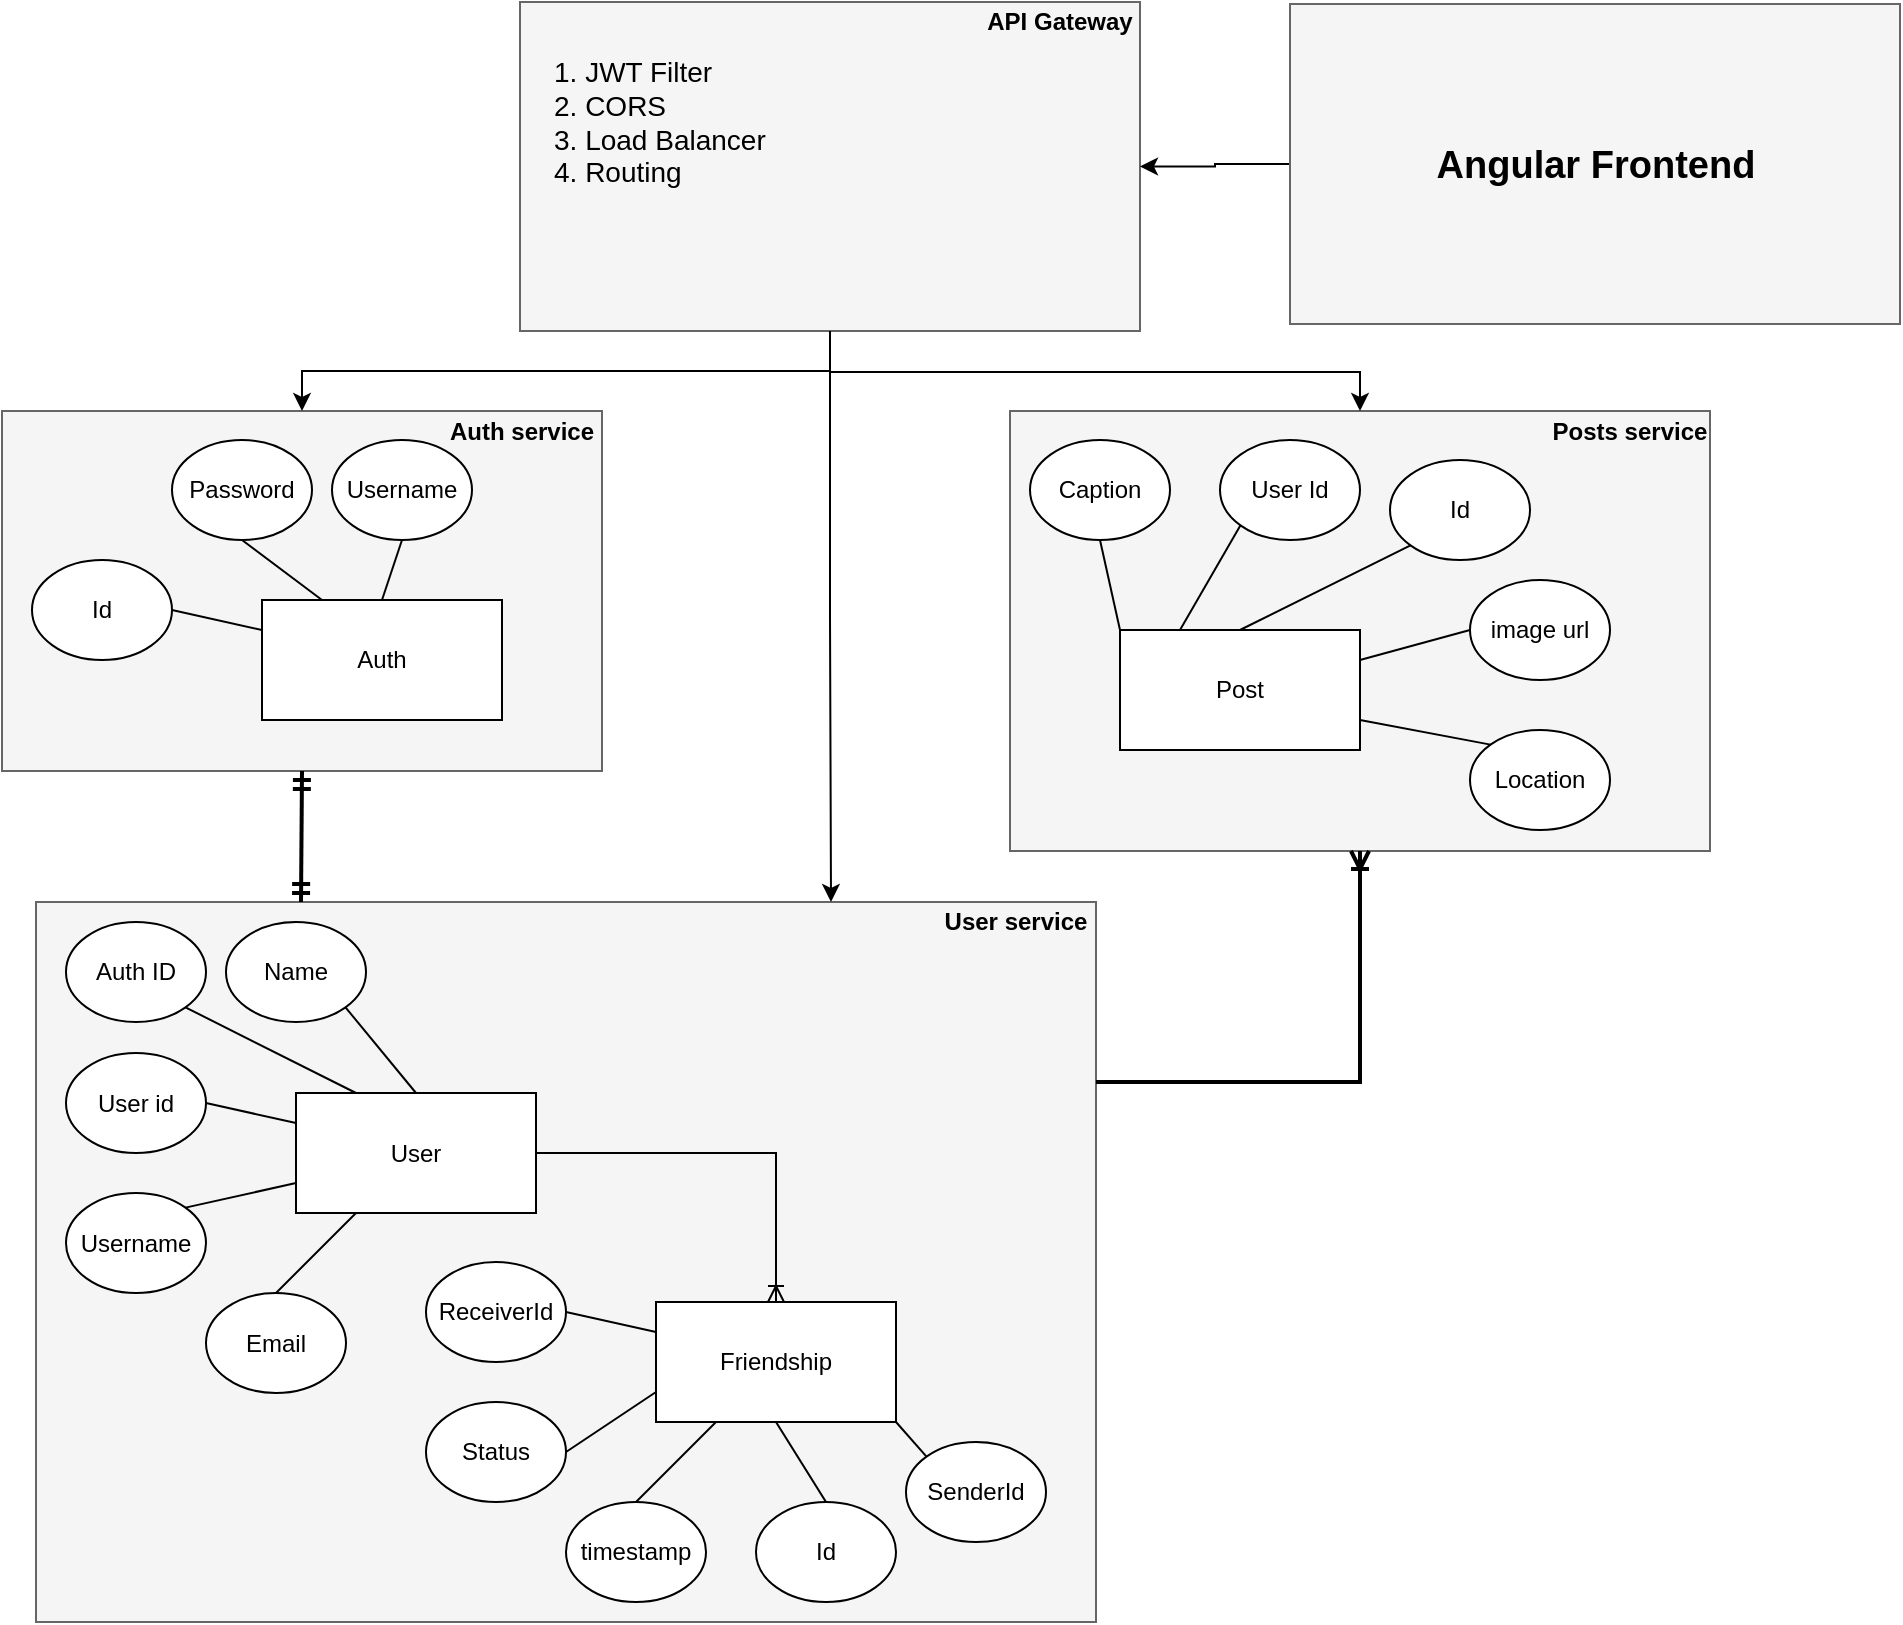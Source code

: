 <mxfile version="26.1.0">
  <diagram id="eoWRdUcyCv5kpP34zjwt" name="Socio">
    <mxGraphModel dx="1909" dy="949" grid="1" gridSize="10" guides="1" tooltips="1" connect="1" arrows="1" fold="1" page="1" pageScale="1" pageWidth="1100" pageHeight="850" math="0" shadow="0">
      <root>
        <mxCell id="0" />
        <mxCell id="1" parent="0" />
        <mxCell id="TAMdD1Hj3wDVjVq1GOnq-4" value="" style="rounded=0;whiteSpace=wrap;html=1;fillColor=#f5f5f5;fontColor=#333333;strokeColor=#666666;" parent="1" vertex="1">
          <mxGeometry x="568" y="224.5" width="350" height="220" as="geometry" />
        </mxCell>
        <mxCell id="TAMdD1Hj3wDVjVq1GOnq-3" value="" style="rounded=0;whiteSpace=wrap;html=1;fillColor=#f5f5f5;fontColor=#333333;strokeColor=#666666;" parent="1" vertex="1">
          <mxGeometry x="64" y="224.5" width="300" height="180" as="geometry" />
        </mxCell>
        <mxCell id="TAMdD1Hj3wDVjVq1GOnq-1" value="" style="rounded=0;whiteSpace=wrap;html=1;fillColor=#f5f5f5;strokeColor=#666666;fontColor=#333333;" parent="1" vertex="1">
          <mxGeometry x="81" y="470" width="530" height="360" as="geometry" />
        </mxCell>
        <mxCell id="1Ljjv2LiJs6uiaU3sj18-1" value="User" style="rounded=0;whiteSpace=wrap;html=1;" parent="1" vertex="1">
          <mxGeometry x="211" y="565.5" width="120" height="60" as="geometry" />
        </mxCell>
        <mxCell id="1Ljjv2LiJs6uiaU3sj18-3" value="User id" style="ellipse;whiteSpace=wrap;html=1;" parent="1" vertex="1">
          <mxGeometry x="96" y="545.5" width="70" height="50" as="geometry" />
        </mxCell>
        <mxCell id="1Ljjv2LiJs6uiaU3sj18-4" value="Username" style="ellipse;whiteSpace=wrap;html=1;" parent="1" vertex="1">
          <mxGeometry x="96" y="615.5" width="70" height="50" as="geometry" />
        </mxCell>
        <mxCell id="1Ljjv2LiJs6uiaU3sj18-5" value="Email" style="ellipse;whiteSpace=wrap;html=1;" parent="1" vertex="1">
          <mxGeometry x="166" y="665.5" width="70" height="50" as="geometry" />
        </mxCell>
        <mxCell id="1Ljjv2LiJs6uiaU3sj18-6" value="Auth ID" style="ellipse;whiteSpace=wrap;html=1;" parent="1" vertex="1">
          <mxGeometry x="96" y="480" width="70" height="50" as="geometry" />
        </mxCell>
        <mxCell id="1Ljjv2LiJs6uiaU3sj18-7" value="Name" style="ellipse;whiteSpace=wrap;html=1;" parent="1" vertex="1">
          <mxGeometry x="176" y="480" width="70" height="50" as="geometry" />
        </mxCell>
        <mxCell id="1Ljjv2LiJs6uiaU3sj18-9" value="" style="endArrow=none;html=1;rounded=0;entryX=1;entryY=1;entryDx=0;entryDy=0;exitX=0.25;exitY=0;exitDx=0;exitDy=0;" parent="1" source="1Ljjv2LiJs6uiaU3sj18-1" target="1Ljjv2LiJs6uiaU3sj18-6" edge="1">
          <mxGeometry width="50" height="50" relative="1" as="geometry">
            <mxPoint x="196" y="605.5" as="sourcePoint" />
            <mxPoint x="246" y="555.5" as="targetPoint" />
          </mxGeometry>
        </mxCell>
        <mxCell id="1Ljjv2LiJs6uiaU3sj18-10" value="" style="endArrow=none;html=1;rounded=0;entryX=1;entryY=1;entryDx=0;entryDy=0;exitX=0.5;exitY=0;exitDx=0;exitDy=0;" parent="1" source="1Ljjv2LiJs6uiaU3sj18-1" target="1Ljjv2LiJs6uiaU3sj18-7" edge="1">
          <mxGeometry width="50" height="50" relative="1" as="geometry">
            <mxPoint x="251" y="575.5" as="sourcePoint" />
            <mxPoint x="211" y="545.5" as="targetPoint" />
          </mxGeometry>
        </mxCell>
        <mxCell id="1Ljjv2LiJs6uiaU3sj18-11" value="" style="endArrow=none;html=1;rounded=0;entryX=1;entryY=0.5;entryDx=0;entryDy=0;exitX=0;exitY=0.25;exitDx=0;exitDy=0;" parent="1" source="1Ljjv2LiJs6uiaU3sj18-1" target="1Ljjv2LiJs6uiaU3sj18-3" edge="1">
          <mxGeometry width="50" height="50" relative="1" as="geometry">
            <mxPoint x="281" y="575.5" as="sourcePoint" />
            <mxPoint x="291" y="545.5" as="targetPoint" />
          </mxGeometry>
        </mxCell>
        <mxCell id="1Ljjv2LiJs6uiaU3sj18-12" value="" style="endArrow=none;html=1;rounded=0;entryX=1;entryY=0;entryDx=0;entryDy=0;exitX=0;exitY=0.75;exitDx=0;exitDy=0;" parent="1" source="1Ljjv2LiJs6uiaU3sj18-1" target="1Ljjv2LiJs6uiaU3sj18-4" edge="1">
          <mxGeometry width="50" height="50" relative="1" as="geometry">
            <mxPoint x="221" y="590.5" as="sourcePoint" />
            <mxPoint x="176" y="580.5" as="targetPoint" />
          </mxGeometry>
        </mxCell>
        <mxCell id="1Ljjv2LiJs6uiaU3sj18-13" value="" style="endArrow=none;html=1;rounded=0;entryX=0.5;entryY=0;entryDx=0;entryDy=0;exitX=0.25;exitY=1;exitDx=0;exitDy=0;" parent="1" source="1Ljjv2LiJs6uiaU3sj18-1" target="1Ljjv2LiJs6uiaU3sj18-5" edge="1">
          <mxGeometry width="50" height="50" relative="1" as="geometry">
            <mxPoint x="221" y="620.5" as="sourcePoint" />
            <mxPoint x="176" y="650.5" as="targetPoint" />
          </mxGeometry>
        </mxCell>
        <mxCell id="Wl9BeldI0FbzbpQcbplW-1" value="Post" style="rounded=0;whiteSpace=wrap;html=1;" parent="1" vertex="1">
          <mxGeometry x="623" y="334" width="120" height="60" as="geometry" />
        </mxCell>
        <mxCell id="Wl9BeldI0FbzbpQcbplW-2" value="Caption" style="ellipse;whiteSpace=wrap;html=1;" parent="1" vertex="1">
          <mxGeometry x="578" y="239" width="70" height="50" as="geometry" />
        </mxCell>
        <mxCell id="Wl9BeldI0FbzbpQcbplW-3" value="Location" style="ellipse;whiteSpace=wrap;html=1;" parent="1" vertex="1">
          <mxGeometry x="798" y="384" width="70" height="50" as="geometry" />
        </mxCell>
        <mxCell id="Wl9BeldI0FbzbpQcbplW-4" value="image url" style="ellipse;whiteSpace=wrap;html=1;" parent="1" vertex="1">
          <mxGeometry x="798" y="309" width="70" height="50" as="geometry" />
        </mxCell>
        <mxCell id="Wl9BeldI0FbzbpQcbplW-5" value="User Id" style="ellipse;whiteSpace=wrap;html=1;" parent="1" vertex="1">
          <mxGeometry x="673" y="239" width="70" height="50" as="geometry" />
        </mxCell>
        <mxCell id="Wl9BeldI0FbzbpQcbplW-6" value="Id" style="ellipse;whiteSpace=wrap;html=1;" parent="1" vertex="1">
          <mxGeometry x="758" y="249" width="70" height="50" as="geometry" />
        </mxCell>
        <mxCell id="Wl9BeldI0FbzbpQcbplW-7" value="" style="endArrow=none;html=1;rounded=0;entryX=0;entryY=1;entryDx=0;entryDy=0;exitX=0.25;exitY=0;exitDx=0;exitDy=0;" parent="1" source="Wl9BeldI0FbzbpQcbplW-1" target="Wl9BeldI0FbzbpQcbplW-5" edge="1">
          <mxGeometry width="50" height="50" relative="1" as="geometry">
            <mxPoint x="608" y="374" as="sourcePoint" />
            <mxPoint x="658" y="324" as="targetPoint" />
          </mxGeometry>
        </mxCell>
        <mxCell id="Wl9BeldI0FbzbpQcbplW-8" value="" style="endArrow=none;html=1;rounded=0;entryX=0;entryY=1;entryDx=0;entryDy=0;exitX=0.5;exitY=0;exitDx=0;exitDy=0;" parent="1" source="Wl9BeldI0FbzbpQcbplW-1" target="Wl9BeldI0FbzbpQcbplW-6" edge="1">
          <mxGeometry width="50" height="50" relative="1" as="geometry">
            <mxPoint x="663" y="344" as="sourcePoint" />
            <mxPoint x="623" y="314" as="targetPoint" />
          </mxGeometry>
        </mxCell>
        <mxCell id="Wl9BeldI0FbzbpQcbplW-9" value="" style="endArrow=none;html=1;rounded=0;entryX=0.5;entryY=1;entryDx=0;entryDy=0;exitX=0;exitY=0;exitDx=0;exitDy=0;" parent="1" source="Wl9BeldI0FbzbpQcbplW-1" target="Wl9BeldI0FbzbpQcbplW-2" edge="1">
          <mxGeometry width="50" height="50" relative="1" as="geometry">
            <mxPoint x="693" y="344" as="sourcePoint" />
            <mxPoint x="703" y="314" as="targetPoint" />
          </mxGeometry>
        </mxCell>
        <mxCell id="Wl9BeldI0FbzbpQcbplW-10" value="" style="endArrow=none;html=1;rounded=0;entryX=0;entryY=0;entryDx=0;entryDy=0;exitX=1;exitY=0.75;exitDx=0;exitDy=0;" parent="1" source="Wl9BeldI0FbzbpQcbplW-1" target="Wl9BeldI0FbzbpQcbplW-3" edge="1">
          <mxGeometry width="50" height="50" relative="1" as="geometry">
            <mxPoint x="633" y="359" as="sourcePoint" />
            <mxPoint x="588" y="349" as="targetPoint" />
          </mxGeometry>
        </mxCell>
        <mxCell id="Wl9BeldI0FbzbpQcbplW-11" value="" style="endArrow=none;html=1;rounded=0;entryX=0;entryY=0.5;entryDx=0;entryDy=0;exitX=1;exitY=0.25;exitDx=0;exitDy=0;" parent="1" source="Wl9BeldI0FbzbpQcbplW-1" target="Wl9BeldI0FbzbpQcbplW-4" edge="1">
          <mxGeometry width="50" height="50" relative="1" as="geometry">
            <mxPoint x="633" y="389" as="sourcePoint" />
            <mxPoint x="588" y="419" as="targetPoint" />
          </mxGeometry>
        </mxCell>
        <mxCell id="Wl9BeldI0FbzbpQcbplW-12" value="" style="fontSize=12;html=1;endArrow=ERoneToMany;rounded=0;exitX=1;exitY=0.25;exitDx=0;exitDy=0;entryX=0.5;entryY=1;entryDx=0;entryDy=0;edgeStyle=orthogonalEdgeStyle;strokeWidth=2;" parent="1" source="TAMdD1Hj3wDVjVq1GOnq-1" target="TAMdD1Hj3wDVjVq1GOnq-4" edge="1">
          <mxGeometry width="100" height="100" relative="1" as="geometry">
            <mxPoint x="438" y="360" as="sourcePoint" />
            <mxPoint x="538" y="260" as="targetPoint" />
          </mxGeometry>
        </mxCell>
        <mxCell id="bMkOzWj03NQQxxI9vQ9o-1" value="Auth" style="rounded=0;whiteSpace=wrap;html=1;" parent="1" vertex="1">
          <mxGeometry x="194" y="319" width="120" height="60" as="geometry" />
        </mxCell>
        <mxCell id="bMkOzWj03NQQxxI9vQ9o-2" value="Id" style="ellipse;whiteSpace=wrap;html=1;" parent="1" vertex="1">
          <mxGeometry x="79" y="299" width="70" height="50" as="geometry" />
        </mxCell>
        <mxCell id="bMkOzWj03NQQxxI9vQ9o-3" value="Password" style="ellipse;whiteSpace=wrap;html=1;" parent="1" vertex="1">
          <mxGeometry x="149" y="239" width="70" height="50" as="geometry" />
        </mxCell>
        <mxCell id="bMkOzWj03NQQxxI9vQ9o-4" value="Username" style="ellipse;whiteSpace=wrap;html=1;" parent="1" vertex="1">
          <mxGeometry x="229" y="239" width="70" height="50" as="geometry" />
        </mxCell>
        <mxCell id="bMkOzWj03NQQxxI9vQ9o-5" value="" style="endArrow=none;html=1;rounded=0;entryX=0.5;entryY=1;entryDx=0;entryDy=0;exitX=0.25;exitY=0;exitDx=0;exitDy=0;" parent="1" source="bMkOzWj03NQQxxI9vQ9o-1" target="bMkOzWj03NQQxxI9vQ9o-3" edge="1">
          <mxGeometry width="50" height="50" relative="1" as="geometry">
            <mxPoint x="179" y="359" as="sourcePoint" />
            <mxPoint x="229" y="309" as="targetPoint" />
          </mxGeometry>
        </mxCell>
        <mxCell id="bMkOzWj03NQQxxI9vQ9o-6" value="" style="endArrow=none;html=1;rounded=0;entryX=0.5;entryY=1;entryDx=0;entryDy=0;exitX=0.5;exitY=0;exitDx=0;exitDy=0;" parent="1" source="bMkOzWj03NQQxxI9vQ9o-1" target="bMkOzWj03NQQxxI9vQ9o-4" edge="1">
          <mxGeometry width="50" height="50" relative="1" as="geometry">
            <mxPoint x="234" y="329" as="sourcePoint" />
            <mxPoint x="194" y="299" as="targetPoint" />
          </mxGeometry>
        </mxCell>
        <mxCell id="bMkOzWj03NQQxxI9vQ9o-7" value="" style="endArrow=none;html=1;rounded=0;entryX=1;entryY=0.5;entryDx=0;entryDy=0;exitX=0;exitY=0.25;exitDx=0;exitDy=0;" parent="1" source="bMkOzWj03NQQxxI9vQ9o-1" target="bMkOzWj03NQQxxI9vQ9o-2" edge="1">
          <mxGeometry width="50" height="50" relative="1" as="geometry">
            <mxPoint x="264" y="329" as="sourcePoint" />
            <mxPoint x="274" y="299" as="targetPoint" />
          </mxGeometry>
        </mxCell>
        <mxCell id="bMkOzWj03NQQxxI9vQ9o-12" value="" style="fontSize=12;html=1;endArrow=ERmandOne;startArrow=ERmandOne;rounded=0;exitX=0.25;exitY=0;exitDx=0;exitDy=0;entryX=0.5;entryY=1;entryDx=0;entryDy=0;strokeWidth=2;" parent="1" source="TAMdD1Hj3wDVjVq1GOnq-1" target="TAMdD1Hj3wDVjVq1GOnq-3" edge="1">
          <mxGeometry width="100" height="100" relative="1" as="geometry">
            <mxPoint x="398" y="655.5" as="sourcePoint" />
            <mxPoint x="353" y="580" as="targetPoint" />
          </mxGeometry>
        </mxCell>
        <mxCell id="4no0yn3BqF-5TfTjzVqB-2" value="Friendship" style="rounded=0;whiteSpace=wrap;html=1;" parent="1" vertex="1">
          <mxGeometry x="391" y="670" width="120" height="60" as="geometry" />
        </mxCell>
        <mxCell id="4no0yn3BqF-5TfTjzVqB-3" value="ReceiverId" style="ellipse;whiteSpace=wrap;html=1;" parent="1" vertex="1">
          <mxGeometry x="276" y="650" width="70" height="50" as="geometry" />
        </mxCell>
        <mxCell id="4no0yn3BqF-5TfTjzVqB-4" value="Status" style="ellipse;whiteSpace=wrap;html=1;" parent="1" vertex="1">
          <mxGeometry x="276" y="720" width="70" height="50" as="geometry" />
        </mxCell>
        <mxCell id="4no0yn3BqF-5TfTjzVqB-5" value="timestamp" style="ellipse;whiteSpace=wrap;html=1;" parent="1" vertex="1">
          <mxGeometry x="346" y="770" width="70" height="50" as="geometry" />
        </mxCell>
        <mxCell id="4no0yn3BqF-5TfTjzVqB-6" value="SenderId" style="ellipse;whiteSpace=wrap;html=1;" parent="1" vertex="1">
          <mxGeometry x="516" y="740" width="70" height="50" as="geometry" />
        </mxCell>
        <mxCell id="4no0yn3BqF-5TfTjzVqB-7" value="Id" style="ellipse;whiteSpace=wrap;html=1;" parent="1" vertex="1">
          <mxGeometry x="441" y="770" width="70" height="50" as="geometry" />
        </mxCell>
        <mxCell id="4no0yn3BqF-5TfTjzVqB-8" value="" style="endArrow=none;html=1;rounded=0;entryX=0;entryY=0;entryDx=0;entryDy=0;exitX=1;exitY=1;exitDx=0;exitDy=0;" parent="1" source="4no0yn3BqF-5TfTjzVqB-2" target="4no0yn3BqF-5TfTjzVqB-6" edge="1">
          <mxGeometry width="50" height="50" relative="1" as="geometry">
            <mxPoint x="376" y="710" as="sourcePoint" />
            <mxPoint x="426" y="660" as="targetPoint" />
          </mxGeometry>
        </mxCell>
        <mxCell id="4no0yn3BqF-5TfTjzVqB-9" value="" style="endArrow=none;html=1;rounded=0;entryX=0.5;entryY=0;entryDx=0;entryDy=0;exitX=0.5;exitY=1;exitDx=0;exitDy=0;" parent="1" source="4no0yn3BqF-5TfTjzVqB-2" target="4no0yn3BqF-5TfTjzVqB-7" edge="1">
          <mxGeometry width="50" height="50" relative="1" as="geometry">
            <mxPoint x="431" y="680" as="sourcePoint" />
            <mxPoint x="391" y="650" as="targetPoint" />
          </mxGeometry>
        </mxCell>
        <mxCell id="4no0yn3BqF-5TfTjzVqB-10" value="" style="endArrow=none;html=1;rounded=0;entryX=1;entryY=0.5;entryDx=0;entryDy=0;exitX=0;exitY=0.25;exitDx=0;exitDy=0;" parent="1" source="4no0yn3BqF-5TfTjzVqB-2" target="4no0yn3BqF-5TfTjzVqB-3" edge="1">
          <mxGeometry width="50" height="50" relative="1" as="geometry">
            <mxPoint x="461" y="680" as="sourcePoint" />
            <mxPoint x="471" y="650" as="targetPoint" />
          </mxGeometry>
        </mxCell>
        <mxCell id="4no0yn3BqF-5TfTjzVqB-11" value="" style="endArrow=none;html=1;rounded=0;entryX=1;entryY=0.5;entryDx=0;entryDy=0;exitX=0;exitY=0.75;exitDx=0;exitDy=0;" parent="1" source="4no0yn3BqF-5TfTjzVqB-2" target="4no0yn3BqF-5TfTjzVqB-4" edge="1">
          <mxGeometry width="50" height="50" relative="1" as="geometry">
            <mxPoint x="401" y="695" as="sourcePoint" />
            <mxPoint x="356" y="685" as="targetPoint" />
          </mxGeometry>
        </mxCell>
        <mxCell id="4no0yn3BqF-5TfTjzVqB-12" value="" style="endArrow=none;html=1;rounded=0;entryX=0.5;entryY=0;entryDx=0;entryDy=0;exitX=0.25;exitY=1;exitDx=0;exitDy=0;" parent="1" source="4no0yn3BqF-5TfTjzVqB-2" target="4no0yn3BqF-5TfTjzVqB-5" edge="1">
          <mxGeometry width="50" height="50" relative="1" as="geometry">
            <mxPoint x="401" y="725" as="sourcePoint" />
            <mxPoint x="356" y="755" as="targetPoint" />
          </mxGeometry>
        </mxCell>
        <mxCell id="4no0yn3BqF-5TfTjzVqB-16" value="" style="edgeStyle=orthogonalEdgeStyle;fontSize=12;html=1;endArrow=ERoneToMany;rounded=0;exitX=1;exitY=0.5;exitDx=0;exitDy=0;entryX=0.5;entryY=0;entryDx=0;entryDy=0;" parent="1" source="1Ljjv2LiJs6uiaU3sj18-1" target="4no0yn3BqF-5TfTjzVqB-2" edge="1">
          <mxGeometry width="100" height="100" relative="1" as="geometry">
            <mxPoint x="246" y="360" as="sourcePoint" />
            <mxPoint x="346" y="260" as="targetPoint" />
          </mxGeometry>
        </mxCell>
        <mxCell id="TAMdD1Hj3wDVjVq1GOnq-6" value="&lt;b&gt;Auth service&lt;/b&gt;" style="text;html=1;align=center;verticalAlign=middle;whiteSpace=wrap;rounded=0;" parent="1" vertex="1">
          <mxGeometry x="284" y="224.5" width="80" height="20" as="geometry" />
        </mxCell>
        <mxCell id="TAMdD1Hj3wDVjVq1GOnq-7" value="&lt;b&gt;Posts service&lt;/b&gt;" style="text;html=1;align=center;verticalAlign=middle;whiteSpace=wrap;rounded=0;" parent="1" vertex="1">
          <mxGeometry x="838" y="224.5" width="80" height="20" as="geometry" />
        </mxCell>
        <mxCell id="TAMdD1Hj3wDVjVq1GOnq-8" value="&lt;b&gt;User service&lt;/b&gt;" style="text;html=1;align=center;verticalAlign=middle;whiteSpace=wrap;rounded=0;" parent="1" vertex="1">
          <mxGeometry x="531" y="470" width="80" height="20" as="geometry" />
        </mxCell>
        <mxCell id="LsB7FMXhsxcsWTgbLJgJ-4" style="edgeStyle=orthogonalEdgeStyle;rounded=0;orthogonalLoop=1;jettySize=auto;html=1;entryX=0.5;entryY=0;entryDx=0;entryDy=0;" parent="1" source="LsB7FMXhsxcsWTgbLJgJ-1" target="TAMdD1Hj3wDVjVq1GOnq-3" edge="1">
          <mxGeometry relative="1" as="geometry" />
        </mxCell>
        <mxCell id="LsB7FMXhsxcsWTgbLJgJ-6" style="edgeStyle=orthogonalEdgeStyle;rounded=0;orthogonalLoop=1;jettySize=auto;html=1;entryX=0.75;entryY=0;entryDx=0;entryDy=0;" parent="1" source="LsB7FMXhsxcsWTgbLJgJ-1" target="TAMdD1Hj3wDVjVq1GOnq-1" edge="1">
          <mxGeometry relative="1" as="geometry" />
        </mxCell>
        <mxCell id="LsB7FMXhsxcsWTgbLJgJ-1" value="" style="rounded=0;whiteSpace=wrap;html=1;fillColor=#f5f5f5;fontColor=#333333;strokeColor=#666666;" parent="1" vertex="1">
          <mxGeometry x="323" y="20" width="310" height="164.5" as="geometry" />
        </mxCell>
        <mxCell id="LsB7FMXhsxcsWTgbLJgJ-2" value="&lt;b&gt;API Gateway&lt;/b&gt;" style="text;html=1;align=center;verticalAlign=middle;whiteSpace=wrap;rounded=0;" parent="1" vertex="1">
          <mxGeometry x="553" y="20" width="80" height="20" as="geometry" />
        </mxCell>
        <mxCell id="LsB7FMXhsxcsWTgbLJgJ-5" style="edgeStyle=orthogonalEdgeStyle;rounded=0;orthogonalLoop=1;jettySize=auto;html=1;entryX=0.5;entryY=0;entryDx=0;entryDy=0;exitX=0.5;exitY=1;exitDx=0;exitDy=0;" parent="1" source="LsB7FMXhsxcsWTgbLJgJ-1" target="TAMdD1Hj3wDVjVq1GOnq-4" edge="1">
          <mxGeometry relative="1" as="geometry">
            <Array as="points">
              <mxPoint x="478" y="205" />
              <mxPoint x="743" y="205" />
            </Array>
          </mxGeometry>
        </mxCell>
        <mxCell id="LsB7FMXhsxcsWTgbLJgJ-3" value="&lt;font style=&quot;font-size: 14px;&quot;&gt;1. JWT Filter&lt;/font&gt;&lt;div&gt;&lt;font style=&quot;font-size: 14px;&quot;&gt;2. CORS&lt;/font&gt;&lt;/div&gt;&lt;div&gt;&lt;font style=&quot;font-size: 14px;&quot;&gt;3. Load Balancer&lt;/font&gt;&lt;/div&gt;&lt;div&gt;&lt;font style=&quot;font-size: 14px;&quot;&gt;4. Routing&lt;/font&gt;&lt;/div&gt;" style="text;html=1;align=left;verticalAlign=top;whiteSpace=wrap;rounded=0;" parent="1" vertex="1">
          <mxGeometry x="338" y="39.5" width="285" height="125" as="geometry" />
        </mxCell>
        <mxCell id="b4rHr2gOSFn1C0U4l8dm-4" style="edgeStyle=orthogonalEdgeStyle;rounded=0;orthogonalLoop=1;jettySize=auto;html=1;entryX=1;entryY=0.5;entryDx=0;entryDy=0;" edge="1" parent="1" source="b4rHr2gOSFn1C0U4l8dm-1" target="LsB7FMXhsxcsWTgbLJgJ-1">
          <mxGeometry relative="1" as="geometry" />
        </mxCell>
        <mxCell id="b4rHr2gOSFn1C0U4l8dm-1" value="" style="rounded=0;whiteSpace=wrap;html=1;fillColor=#f5f5f5;fontColor=#333333;strokeColor=#666666;" vertex="1" parent="1">
          <mxGeometry x="708" y="21" width="305" height="160" as="geometry" />
        </mxCell>
        <mxCell id="b4rHr2gOSFn1C0U4l8dm-3" value="&lt;font style=&quot;font-size: 19px;&quot;&gt;&lt;b style=&quot;&quot;&gt;Angular Frontend&lt;/b&gt;&lt;/font&gt;" style="text;html=1;align=center;verticalAlign=middle;whiteSpace=wrap;rounded=0;" vertex="1" parent="1">
          <mxGeometry x="775.5" y="72.25" width="170" height="60" as="geometry" />
        </mxCell>
      </root>
    </mxGraphModel>
  </diagram>
</mxfile>
